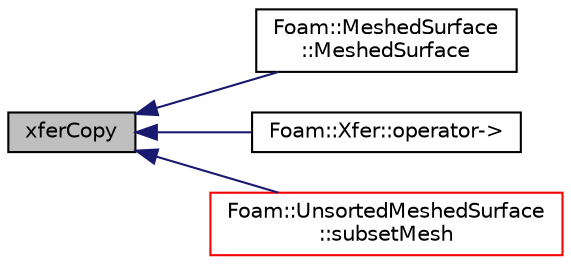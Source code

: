 digraph "xferCopy"
{
  bgcolor="transparent";
  edge [fontname="Helvetica",fontsize="10",labelfontname="Helvetica",labelfontsize="10"];
  node [fontname="Helvetica",fontsize="10",shape=record];
  rankdir="LR";
  Node1 [label="xferCopy",height=0.2,width=0.4,color="black", fillcolor="grey75", style="filled", fontcolor="black"];
  Node1 -> Node2 [dir="back",color="midnightblue",fontsize="10",style="solid",fontname="Helvetica"];
  Node2 [label="Foam::MeshedSurface\l::MeshedSurface",height=0.2,width=0.4,color="black",URL="$a01467.html#a2143a8295cbe939da33b14560f276356",tooltip="Construct from a surfMesh. "];
  Node1 -> Node3 [dir="back",color="midnightblue",fontsize="10",style="solid",fontname="Helvetica"];
  Node3 [label="Foam::Xfer::operator-\>",height=0.2,width=0.4,color="black",URL="$a02899.html#a01a2431b4e56f4c9bddd7094e87d2d79",tooltip="Pointer to the underlying datatype. "];
  Node1 -> Node4 [dir="back",color="midnightblue",fontsize="10",style="solid",fontname="Helvetica"];
  Node4 [label="Foam::UnsortedMeshedSurface\l::subsetMesh",height=0.2,width=0.4,color="red",URL="$a02775.html#a04c51f2cb416472cc3f96c66d07b2bf7",tooltip="Return new surface. "];
}
